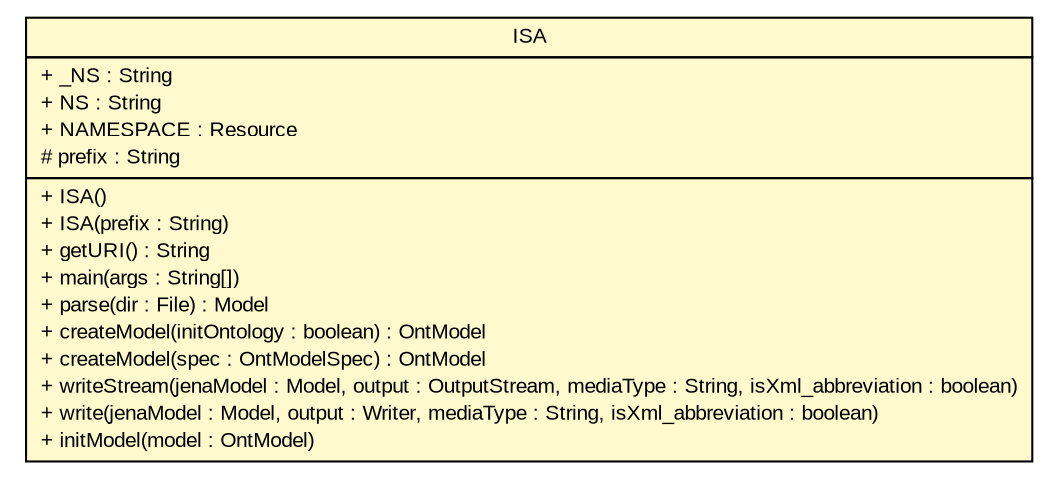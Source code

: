 #!/usr/local/bin/dot
#
# Class diagram 
# Generated by UmlGraph version 4.6 (http://www.spinellis.gr/sw/umlgraph)
#

digraph G {
	edge [fontname="arial",fontsize=10,labelfontname="arial",labelfontsize=10];
	node [fontname="arial",fontsize=10,shape=plaintext];
	// net.toxbank.isa.ISA
	c550 [label=<<table border="0" cellborder="1" cellspacing="0" cellpadding="2" port="p" bgcolor="lemonChiffon" href="./ISA.html">
		<tr><td><table border="0" cellspacing="0" cellpadding="1">
			<tr><td> ISA </td></tr>
		</table></td></tr>
		<tr><td><table border="0" cellspacing="0" cellpadding="1">
			<tr><td align="left"> + _NS : String </td></tr>
			<tr><td align="left"> + NS : String </td></tr>
			<tr><td align="left"> + NAMESPACE : Resource </td></tr>
			<tr><td align="left"> # prefix : String </td></tr>
		</table></td></tr>
		<tr><td><table border="0" cellspacing="0" cellpadding="1">
			<tr><td align="left"> + ISA() </td></tr>
			<tr><td align="left"> + ISA(prefix : String) </td></tr>
			<tr><td align="left"> + getURI() : String </td></tr>
			<tr><td align="left"> + main(args : String[]) </td></tr>
			<tr><td align="left"> + parse(dir : File) : Model </td></tr>
			<tr><td align="left"> + createModel(initOntology : boolean) : OntModel </td></tr>
			<tr><td align="left"> + createModel(spec : OntModelSpec) : OntModel </td></tr>
			<tr><td align="left"> + writeStream(jenaModel : Model, output : OutputStream, mediaType : String, isXml_abbreviation : boolean) </td></tr>
			<tr><td align="left"> + write(jenaModel : Model, output : Writer, mediaType : String, isXml_abbreviation : boolean) </td></tr>
			<tr><td align="left"> + initModel(model : OntModel) </td></tr>
		</table></td></tr>
		</table>>, fontname="arial", fontcolor="black", fontsize=10.0];
}

